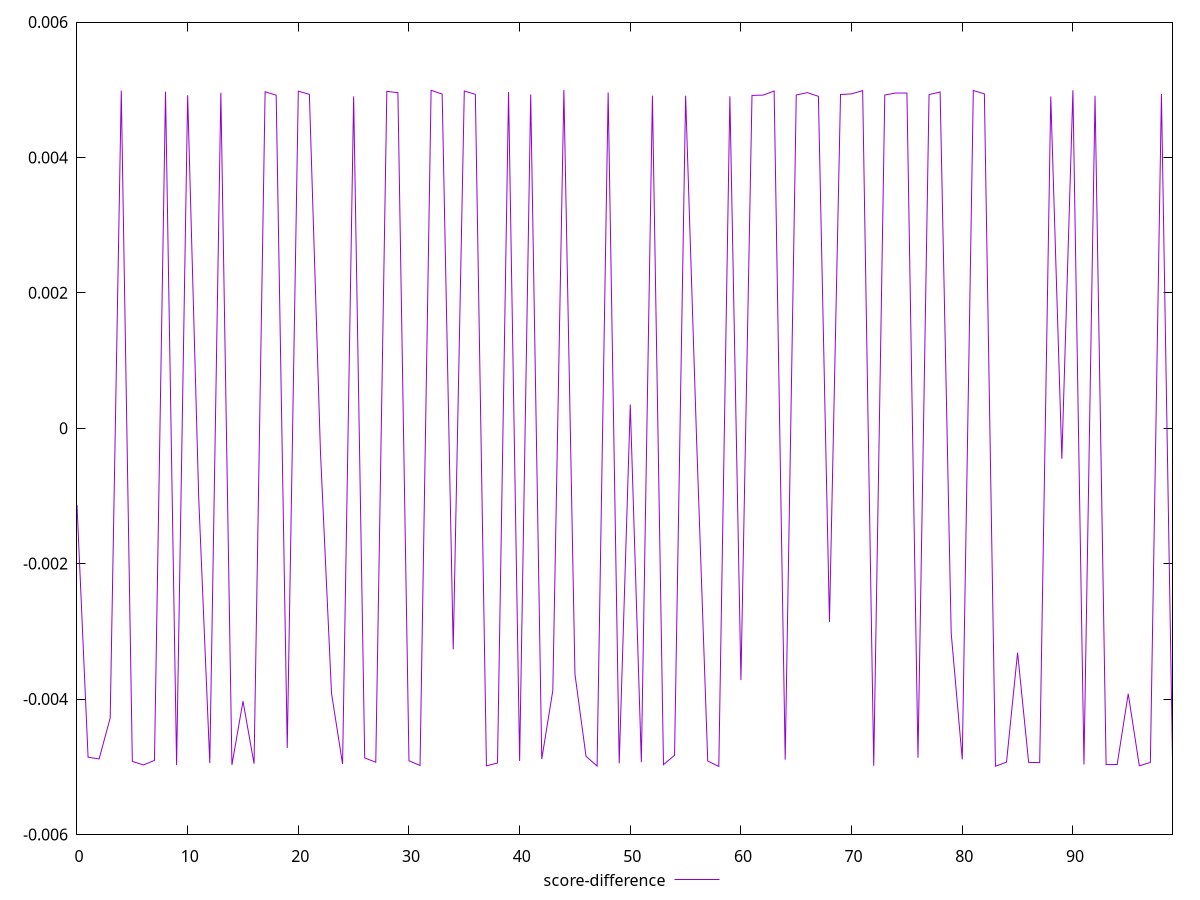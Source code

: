 reset

$scoreDifference <<EOF
0 -0.001132553722266949
1 -0.004859637468277667
2 -0.004885495107166626
3 -0.004279425757010347
4 0.00498782316872437
5 -0.004921453058826075
6 -0.0049745307073978395
7 -0.004907030959812708
8 0.0049722521185948665
9 -0.004977268624963949
10 0.004919227717279484
11 -0.0010293445151503544
12 -0.004947363396642701
13 0.00495545569923006
14 -0.004973153378478479
15 -0.004032082488445554
16 -0.004954983560945925
17 0.004971035767926679
18 0.004920003678134721
19 -0.004722595303563892
20 0.00497942826231168
21 0.00493235267560399
22 -0.000345298069581057
23 -0.003916002086864712
24 -0.004960593476605157
25 0.004901616315291735
26 -0.0048699402006529
27 -0.004934524387748329
28 0.004976645425180504
29 0.0049569372278883694
30 -0.004912302173746275
31 -0.004982113027350965
32 0.004991901700645784
33 0.004936790959534809
34 -0.0032664767286135765
35 0.004981302573105473
36 0.004932863126368314
37 -0.00498747845781744
38 -0.004945157257320809
39 0.004966046264081259
40 -0.0049153698599929685
41 0.004929055307482777
42 -0.00488751866898629
43 -0.0038736600338692417
44 0.004996822931123912
45 -0.003633701497917974
46 -0.004846304108542476
47 -0.004990441560028813
48 0.004960579378448626
49 -0.004950687266187415
50 0.00035096464962980356
51 -0.004933010941527316
52 0.004912772679852018
53 -0.0049693543468496415
54 -0.00483101195923441
55 0.004912475145291362
56 -0.000205455999752302
57 -0.004915723119488513
58 -0.004996197287148174
59 0.00490352394571314
60 -0.0037199970366288415
61 0.004916822022756451
62 0.0049208502827615686
63 0.004981397488601713
64 -0.004897378202343927
65 0.0049226692744109846
66 0.00495780422959069
67 0.004903328466862478
68 -0.0028605686194345115
69 0.004929934448316242
70 0.0049393216918687255
71 0.004988021099571416
72 -0.0049869540225263576
73 0.004922912366489118
74 0.004952013181324433
75 0.0049522573298895756
76 -0.004867822657562471
77 0.004929463465783712
78 0.004967174898362403
79 -0.003024940411482935
80 -0.004892595160033486
81 0.004989414694845595
82 0.00493969116362869
83 -0.004993427201416489
84 -0.004932962890220383
85 -0.003314109457934311
86 -0.0049361735888648894
87 -0.004939886861121678
88 0.00490062362368382
89 -0.00045147620891228257
90 0.004992456251896149
91 -0.004968047697499589
92 0.004910431908033752
93 -0.004969027707701468
94 -0.004967458030828542
95 -0.003922034984715106
96 -0.0049870652697185935
97 -0.004937358210257314
98 0.004937804710729354
99 -0.004882841826123974
EOF

set key outside below
set xrange [0:99]
set yrange [-0.005996197287148174:0.005996822931123912]
set trange [-0.005996197287148174:0.005996822931123912]
set terminal svg size 640, 500 enhanced background rgb 'white'
set output "reprap/first-cpu-idle/samples/pages/score-difference/values.svg"

plot $scoreDifference title "score-difference" with line

reset
